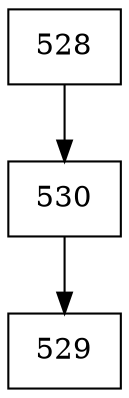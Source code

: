digraph G {
  node [shape=record];
  node0 [label="{528}"];
  node0 -> node1;
  node1 [label="{530}"];
  node1 -> node2;
  node2 [label="{529}"];
}
